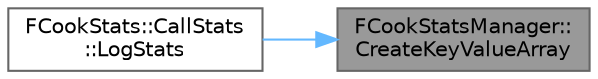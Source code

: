 digraph "FCookStatsManager::CreateKeyValueArray"
{
 // INTERACTIVE_SVG=YES
 // LATEX_PDF_SIZE
  bgcolor="transparent";
  edge [fontname=Helvetica,fontsize=10,labelfontname=Helvetica,labelfontsize=10];
  node [fontname=Helvetica,fontsize=10,shape=box,height=0.2,width=0.4];
  rankdir="RL";
  Node1 [id="Node000001",label="FCookStatsManager::\lCreateKeyValueArray",height=0.2,width=0.4,color="gray40", fillcolor="grey60", style="filled", fontcolor="black",tooltip="Helper to create an array of KeyValues using a single expression."];
  Node1 -> Node2 [id="edge1_Node000001_Node000002",dir="back",color="steelblue1",style="solid",tooltip=" "];
  Node2 [id="Node000002",label="FCookStats::CallStats\l::LogStats",height=0.2,width=0.4,color="grey40", fillcolor="white", style="filled",URL="$dc/d72/structFCookStats_1_1CallStats.html#a47713bdab79954e5989c8cb59168b8c8",tooltip="Used to log the instance in a common way."];
}
